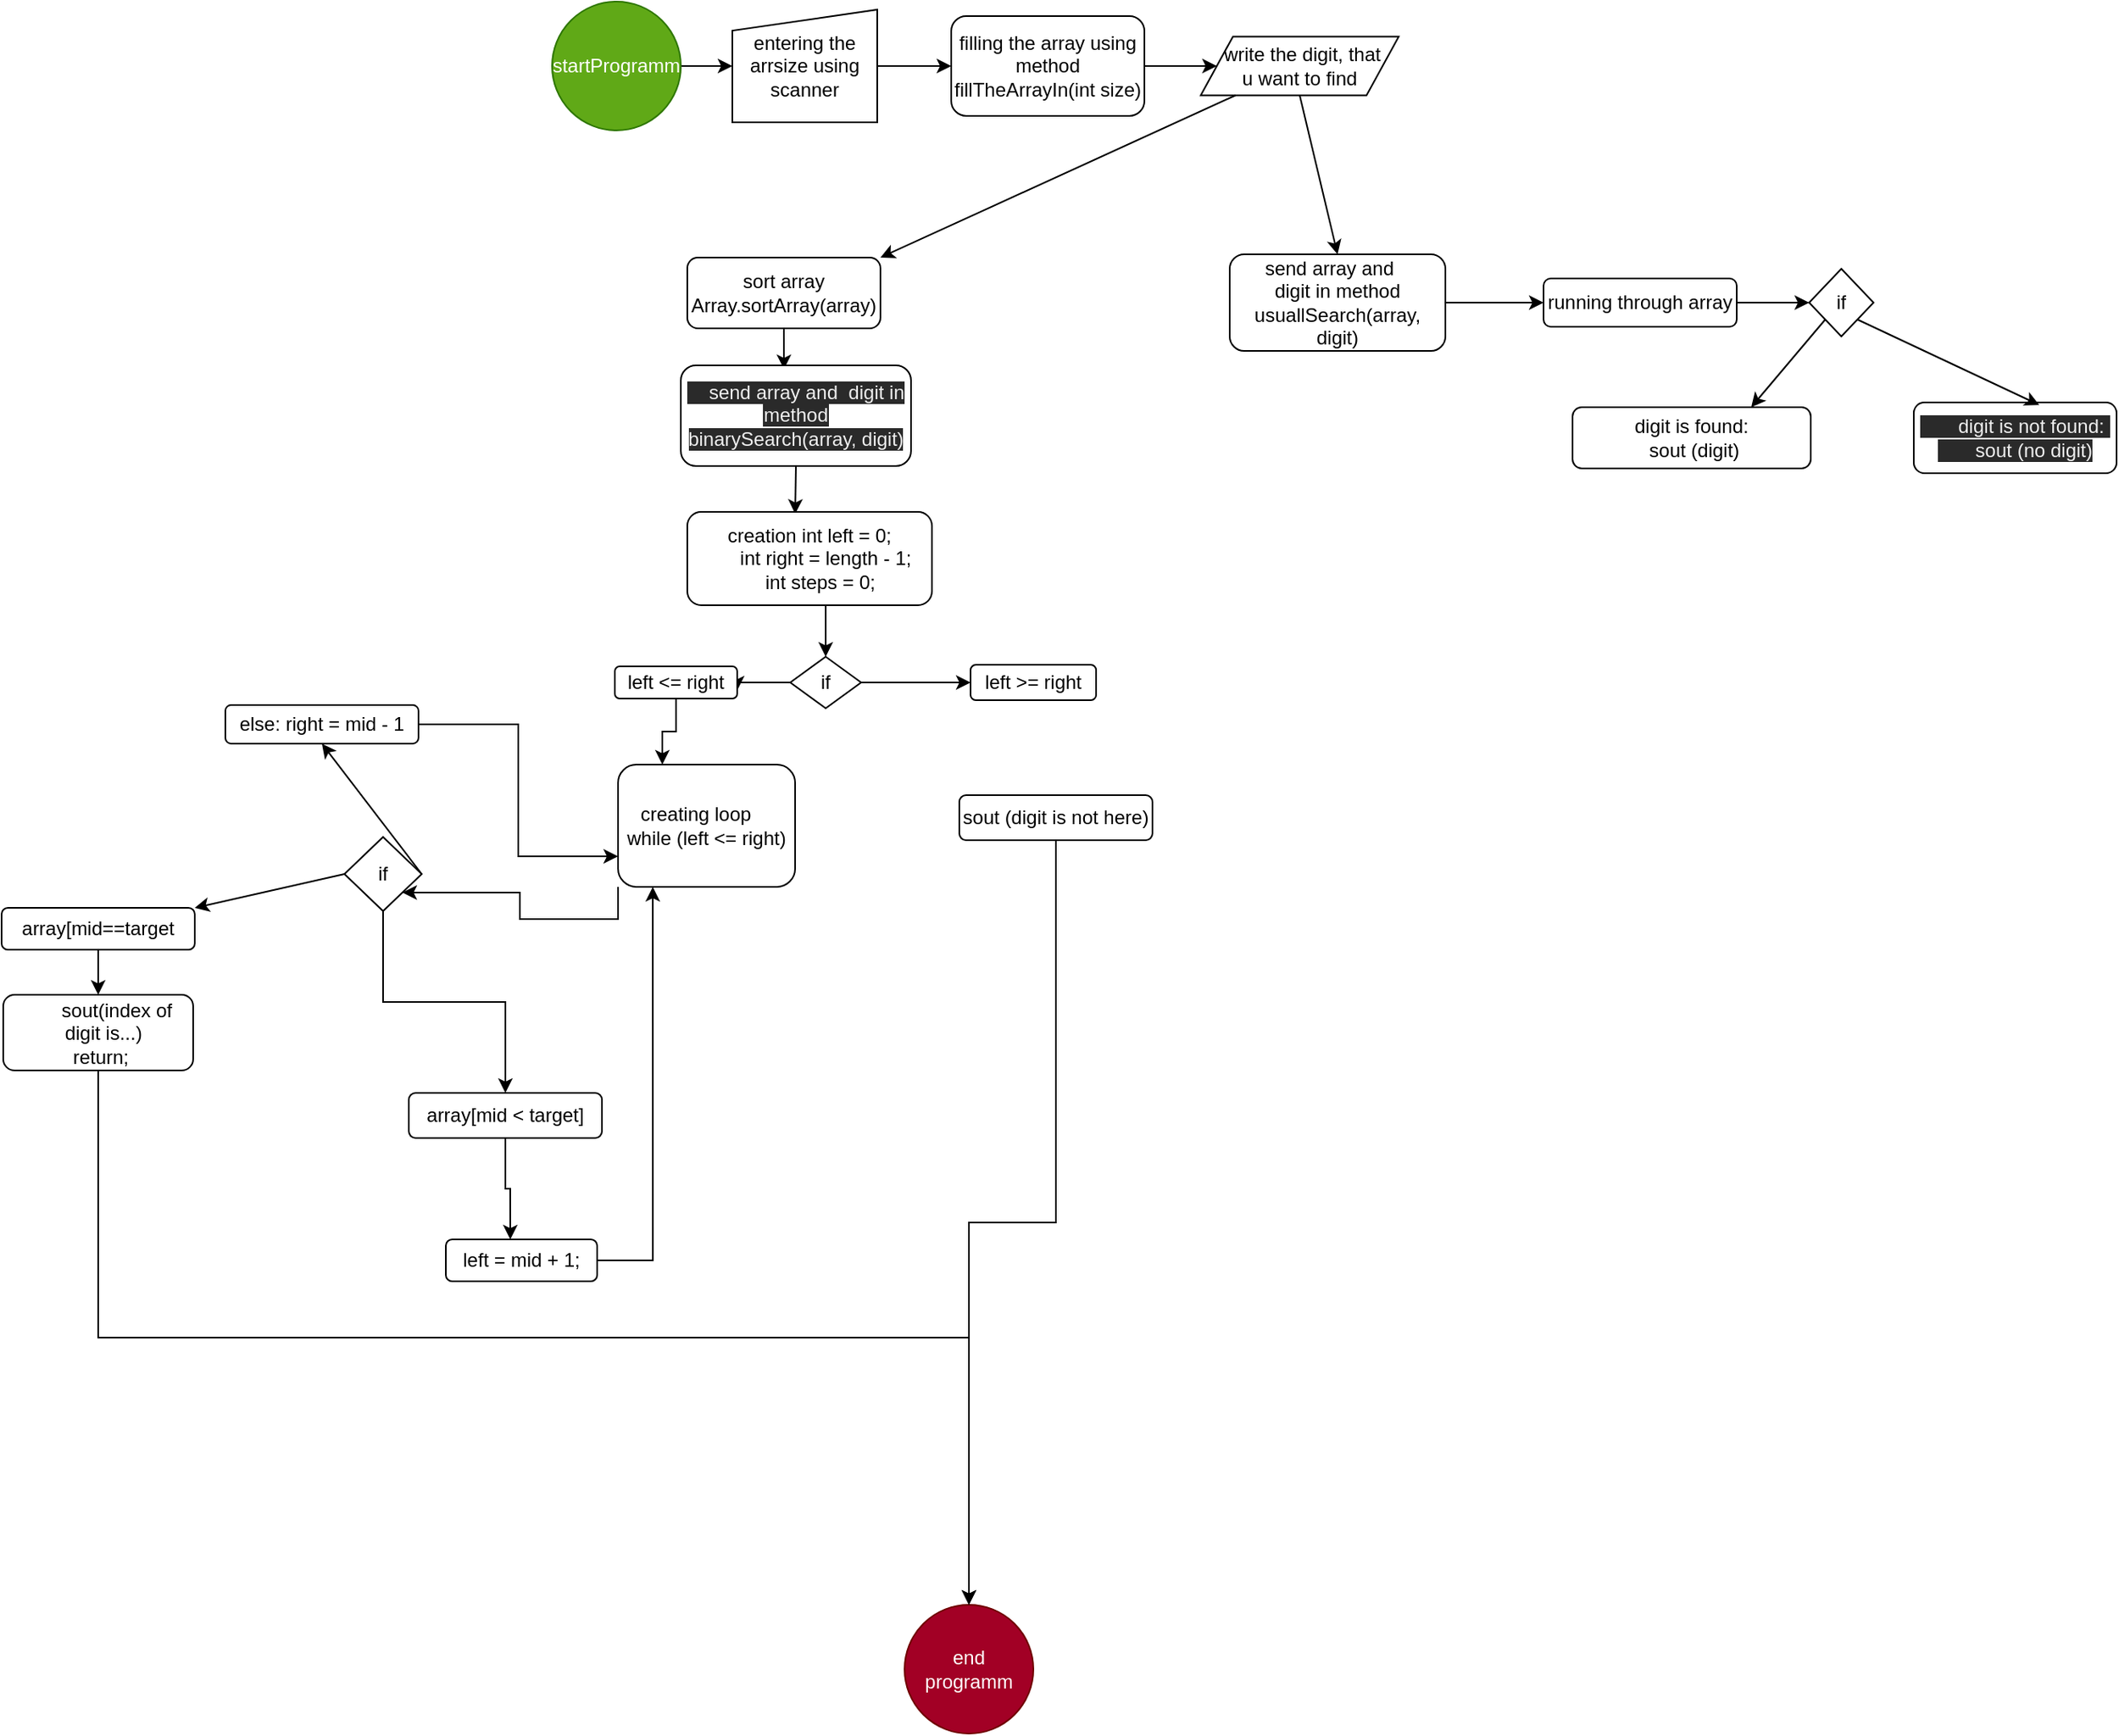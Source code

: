 <mxfile version="20.5.3" type="embed"><diagram id="OUYnMJX3onQ8x5UBOmD4" name="Page-1"><mxGraphModel dx="1064" dy="963" grid="0" gridSize="10" guides="1" tooltips="1" connect="1" arrows="1" fold="1" page="0" pageScale="1" pageWidth="850" pageHeight="1100" math="0" shadow="0"><root><mxCell id="0"/><mxCell id="1" parent="0"/><mxCell id="88" style="edgeStyle=orthogonalEdgeStyle;rounded=0;orthogonalLoop=1;jettySize=auto;html=1;exitX=1;exitY=0.5;exitDx=0;exitDy=0;entryX=0;entryY=0.5;entryDx=0;entryDy=0;" parent="1" source="61" target="62" edge="1"><mxGeometry relative="1" as="geometry"/></mxCell><mxCell id="61" value="startProgramm" style="ellipse;whiteSpace=wrap;html=1;aspect=fixed;fillColor=#60a917;fontColor=#ffffff;strokeColor=#2D7600;" parent="1" vertex="1"><mxGeometry x="28" y="-315" width="80" height="80" as="geometry"/></mxCell><mxCell id="89" style="edgeStyle=orthogonalEdgeStyle;rounded=0;orthogonalLoop=1;jettySize=auto;html=1;exitX=1;exitY=0.5;exitDx=0;exitDy=0;entryX=0;entryY=0.5;entryDx=0;entryDy=0;" parent="1" source="62" target="64" edge="1"><mxGeometry relative="1" as="geometry"/></mxCell><mxCell id="62" value="entering the arrsize using scanner" style="shape=manualInput;whiteSpace=wrap;html=1;size=13;" parent="1" vertex="1"><mxGeometry x="140" y="-310" width="90" height="70" as="geometry"/></mxCell><mxCell id="98" style="edgeStyle=orthogonalEdgeStyle;rounded=0;orthogonalLoop=1;jettySize=auto;html=1;exitX=1;exitY=0.5;exitDx=0;exitDy=0;entryX=0;entryY=0.5;entryDx=0;entryDy=0;" edge="1" parent="1" source="64" target="97"><mxGeometry relative="1" as="geometry"/></mxCell><mxCell id="64" value="filling the array using method fillTheArrayIn(int size)" style="rounded=1;whiteSpace=wrap;html=1;" parent="1" vertex="1"><mxGeometry x="276" y="-306" width="120" height="62" as="geometry"/></mxCell><mxCell id="81" value="end programm" style="ellipse;whiteSpace=wrap;html=1;aspect=fixed;fillColor=#a20025;fontColor=#ffffff;strokeColor=#6F0000;" parent="1" vertex="1"><mxGeometry x="247" y="681" width="80" height="80" as="geometry"/></mxCell><mxCell id="97" value="&amp;nbsp; &amp;nbsp; write the digit, that&amp;nbsp; &amp;nbsp; u want to find" style="shape=parallelogram;perimeter=parallelogramPerimeter;whiteSpace=wrap;html=1;fixedSize=1;" parent="1" vertex="1"><mxGeometry x="431" y="-293.25" width="123" height="36.5" as="geometry"/></mxCell><mxCell id="102" style="edgeStyle=orthogonalEdgeStyle;rounded=0;orthogonalLoop=1;jettySize=auto;html=1;exitX=1;exitY=0.5;exitDx=0;exitDy=0;entryX=0;entryY=0.5;entryDx=0;entryDy=0;" edge="1" parent="1" source="99" target="101"><mxGeometry relative="1" as="geometry"/></mxCell><mxCell id="99" value="&amp;nbsp; &amp;nbsp; send array and&amp;nbsp; &amp;nbsp; &amp;nbsp; &amp;nbsp; digit in method usuallSearch(array, digit)" style="rounded=1;whiteSpace=wrap;html=1;" vertex="1" parent="1"><mxGeometry x="449" y="-158" width="134" height="60" as="geometry"/></mxCell><mxCell id="100" value="" style="endArrow=classic;html=1;rounded=0;exitX=0.5;exitY=1;exitDx=0;exitDy=0;entryX=0.5;entryY=0;entryDx=0;entryDy=0;" edge="1" parent="1" source="97" target="99"><mxGeometry width="50" height="50" relative="1" as="geometry"><mxPoint x="351" y="-145" as="sourcePoint"/><mxPoint x="169" y="-229" as="targetPoint"/></mxGeometry></mxCell><mxCell id="106" style="edgeStyle=orthogonalEdgeStyle;rounded=0;orthogonalLoop=1;jettySize=auto;html=1;exitX=1;exitY=0.5;exitDx=0;exitDy=0;entryX=0;entryY=0.5;entryDx=0;entryDy=0;" edge="1" parent="1" source="101" target="103"><mxGeometry relative="1" as="geometry"/></mxCell><mxCell id="101" value="running through array" style="rounded=1;whiteSpace=wrap;html=1;" vertex="1" parent="1"><mxGeometry x="644" y="-143" width="120" height="30" as="geometry"/></mxCell><mxCell id="103" value="if" style="rhombus;whiteSpace=wrap;html=1;" vertex="1" parent="1"><mxGeometry x="809" y="-149" width="40" height="42" as="geometry"/></mxCell><mxCell id="107" value="&amp;nbsp; &amp;nbsp; &amp;nbsp; &amp;nbsp;digit is found:&amp;nbsp; &amp;nbsp; &amp;nbsp; &amp;nbsp; &amp;nbsp;sout (digit)" style="rounded=1;whiteSpace=wrap;html=1;" vertex="1" parent="1"><mxGeometry x="662" y="-63" width="148" height="38" as="geometry"/></mxCell><mxCell id="111" value="&#10;&lt;br style=&quot;color: rgb(240, 240, 240); font-family: Helvetica; font-size: 12px; font-style: normal; font-variant-ligatures: normal; font-variant-caps: normal; font-weight: 400; letter-spacing: normal; orphans: 2; text-align: center; text-indent: 0px; text-transform: none; widows: 2; word-spacing: 0px; -webkit-text-stroke-width: 0px; background-color: rgb(42, 42, 42); text-decoration-thickness: initial; text-decoration-style: initial; text-decoration-color: initial;&quot;&gt;&lt;span style=&quot;color: rgb(240, 240, 240); font-family: Helvetica; font-size: 12px; font-style: normal; font-variant-ligatures: normal; font-variant-caps: normal; font-weight: 400; letter-spacing: normal; orphans: 2; text-align: center; text-indent: 0px; text-transform: none; widows: 2; word-spacing: 0px; -webkit-text-stroke-width: 0px; text-decoration-thickness: initial; text-decoration-style: initial; text-decoration-color: initial; background-color: rgb(42, 42, 42); float: none; display: inline !important;&quot;&gt;&amp;nbsp; &amp;nbsp; &amp;nbsp; &amp;nbsp;digit is not found:&amp;nbsp; &amp;nbsp; &amp;nbsp; &amp;nbsp; &amp;nbsp;sout (no digit)&lt;/span&gt;&#10;&#10;" style="rounded=1;whiteSpace=wrap;html=1;" vertex="1" parent="1"><mxGeometry x="874" y="-66" width="126" height="44" as="geometry"/></mxCell><mxCell id="112" value="" style="endArrow=classic;html=1;rounded=0;exitX=1;exitY=1;exitDx=0;exitDy=0;entryX=0.619;entryY=0.036;entryDx=0;entryDy=0;entryPerimeter=0;" edge="1" parent="1" source="103" target="111"><mxGeometry width="50" height="50" relative="1" as="geometry"><mxPoint x="925" y="-134" as="sourcePoint"/><mxPoint x="975" y="-184" as="targetPoint"/></mxGeometry></mxCell><mxCell id="113" value="" style="endArrow=classic;html=1;rounded=0;entryX=0.75;entryY=0;entryDx=0;entryDy=0;exitX=0;exitY=1;exitDx=0;exitDy=0;" edge="1" parent="1" source="103" target="107"><mxGeometry width="50" height="50" relative="1" as="geometry"><mxPoint x="706" y="-83" as="sourcePoint"/><mxPoint x="750" y="-105" as="targetPoint"/></mxGeometry></mxCell><mxCell id="118" style="edgeStyle=orthogonalEdgeStyle;rounded=0;orthogonalLoop=1;jettySize=auto;html=1;exitX=0.5;exitY=1;exitDx=0;exitDy=0;entryX=0.448;entryY=0.037;entryDx=0;entryDy=0;entryPerimeter=0;" edge="1" parent="1" source="114" target="117"><mxGeometry relative="1" as="geometry"/></mxCell><mxCell id="114" value="sort array Array.sortArray(array)" style="rounded=1;whiteSpace=wrap;html=1;" vertex="1" parent="1"><mxGeometry x="112" y="-156" width="120" height="44" as="geometry"/></mxCell><mxCell id="115" value="" style="endArrow=classic;html=1;rounded=0;entryX=1;entryY=0;entryDx=0;entryDy=0;" edge="1" parent="1" source="97" target="114"><mxGeometry width="50" height="50" relative="1" as="geometry"><mxPoint x="317" y="-92" as="sourcePoint"/><mxPoint x="367" y="-142" as="targetPoint"/></mxGeometry></mxCell><mxCell id="121" style="edgeStyle=orthogonalEdgeStyle;rounded=0;orthogonalLoop=1;jettySize=auto;html=1;exitX=0.5;exitY=1;exitDx=0;exitDy=0;entryX=0.441;entryY=0.021;entryDx=0;entryDy=0;entryPerimeter=0;" edge="1" parent="1" source="117" target="119"><mxGeometry relative="1" as="geometry"/></mxCell><mxCell id="117" value="&#10;&lt;br style=&quot;color: rgb(240, 240, 240); font-family: Helvetica; font-size: 12px; font-style: normal; font-variant-ligatures: normal; font-variant-caps: normal; font-weight: 400; letter-spacing: normal; orphans: 2; text-align: center; text-indent: 0px; text-transform: none; widows: 2; word-spacing: 0px; -webkit-text-stroke-width: 0px; background-color: rgb(42, 42, 42); text-decoration-thickness: initial; text-decoration-style: initial; text-decoration-color: initial;&quot;&gt;&lt;span style=&quot;color: rgb(240, 240, 240); font-family: Helvetica; font-size: 12px; font-style: normal; font-variant-ligatures: normal; font-variant-caps: normal; font-weight: 400; letter-spacing: normal; orphans: 2; text-align: center; text-indent: 0px; text-transform: none; widows: 2; word-spacing: 0px; -webkit-text-stroke-width: 0px; text-decoration-thickness: initial; text-decoration-style: initial; text-decoration-color: initial; background-color: rgb(42, 42, 42); float: none; display: inline !important;&quot;&gt;&amp;nbsp; &amp;nbsp; send array and&amp;nbsp; digit in method binarySearch(array, digit)&lt;/span&gt;&#10;&#10;" style="rounded=1;whiteSpace=wrap;html=1;" vertex="1" parent="1"><mxGeometry x="108" y="-89" width="143" height="62.5" as="geometry"/></mxCell><mxCell id="144" style="edgeStyle=orthogonalEdgeStyle;rounded=0;orthogonalLoop=1;jettySize=auto;html=1;exitX=0.5;exitY=1;exitDx=0;exitDy=0;entryX=0.5;entryY=0;entryDx=0;entryDy=0;" edge="1" parent="1" source="119" target="142"><mxGeometry relative="1" as="geometry"/></mxCell><mxCell id="119" value="&amp;nbsp; &amp;nbsp; &amp;nbsp; &amp;nbsp;creation int left = 0;&amp;nbsp; &amp;nbsp; &amp;nbsp; &amp;nbsp; &amp;nbsp; &amp;nbsp; &amp;nbsp; &amp;nbsp; &amp;nbsp;int right = length - 1;&amp;nbsp; &amp;nbsp; &amp;nbsp; &amp;nbsp; int steps = 0;" style="rounded=1;whiteSpace=wrap;html=1;" vertex="1" parent="1"><mxGeometry x="112" y="2" width="152" height="58" as="geometry"/></mxCell><mxCell id="141" style="edgeStyle=orthogonalEdgeStyle;rounded=0;orthogonalLoop=1;jettySize=auto;html=1;exitX=0;exitY=1;exitDx=0;exitDy=0;entryX=1;entryY=1;entryDx=0;entryDy=0;" edge="1" parent="1" source="122" target="124"><mxGeometry relative="1" as="geometry"/></mxCell><mxCell id="122" value="&amp;nbsp; &amp;nbsp;creating loop&amp;nbsp; &amp;nbsp; &amp;nbsp; &amp;nbsp; while (left &amp;lt;= right)" style="rounded=1;whiteSpace=wrap;html=1;" vertex="1" parent="1"><mxGeometry x="69" y="159" width="110" height="76" as="geometry"/></mxCell><mxCell id="134" style="edgeStyle=orthogonalEdgeStyle;rounded=0;orthogonalLoop=1;jettySize=auto;html=1;exitX=0.5;exitY=1;exitDx=0;exitDy=0;entryX=0.5;entryY=0;entryDx=0;entryDy=0;" edge="1" parent="1" source="124" target="131"><mxGeometry relative="1" as="geometry"/></mxCell><mxCell id="124" value="if" style="rhombus;whiteSpace=wrap;html=1;" vertex="1" parent="1"><mxGeometry x="-101" y="204" width="48" height="46" as="geometry"/></mxCell><mxCell id="128" style="edgeStyle=orthogonalEdgeStyle;rounded=0;orthogonalLoop=1;jettySize=auto;html=1;exitX=0.5;exitY=1;exitDx=0;exitDy=0;" edge="1" parent="1" source="125" target="127"><mxGeometry relative="1" as="geometry"/></mxCell><mxCell id="125" value="array[mid==target" style="rounded=1;whiteSpace=wrap;html=1;" vertex="1" parent="1"><mxGeometry x="-314" y="248" width="120" height="26" as="geometry"/></mxCell><mxCell id="126" value="" style="endArrow=classic;html=1;rounded=0;entryX=1;entryY=0;entryDx=0;entryDy=0;exitX=0;exitY=0.5;exitDx=0;exitDy=0;" edge="1" parent="1" source="124" target="125"><mxGeometry width="50" height="50" relative="1" as="geometry"><mxPoint x="1" y="213" as="sourcePoint"/><mxPoint x="51" y="163" as="targetPoint"/></mxGeometry></mxCell><mxCell id="138" style="edgeStyle=orthogonalEdgeStyle;rounded=0;orthogonalLoop=1;jettySize=auto;html=1;exitX=0.5;exitY=1;exitDx=0;exitDy=0;entryX=0.5;entryY=0;entryDx=0;entryDy=0;" edge="1" parent="1" source="127" target="81"><mxGeometry relative="1" as="geometry"/></mxCell><mxCell id="127" value="&amp;nbsp; &amp;nbsp; &amp;nbsp; &amp;nbsp; &amp;nbsp; sout(index of&amp;nbsp; &amp;nbsp; &amp;nbsp; &amp;nbsp; &amp;nbsp; &amp;nbsp; &amp;nbsp; &amp;nbsp;digit is...)&amp;nbsp; &amp;nbsp; &amp;nbsp; &amp;nbsp; &amp;nbsp; &amp;nbsp;return;" style="rounded=1;whiteSpace=wrap;html=1;" vertex="1" parent="1"><mxGeometry x="-313" y="302" width="118" height="47" as="geometry"/></mxCell><mxCell id="133" style="edgeStyle=orthogonalEdgeStyle;rounded=0;orthogonalLoop=1;jettySize=auto;html=1;exitX=0.5;exitY=1;exitDx=0;exitDy=0;entryX=0.426;entryY=0;entryDx=0;entryDy=0;entryPerimeter=0;" edge="1" parent="1" source="131" target="132"><mxGeometry relative="1" as="geometry"/></mxCell><mxCell id="131" value="array[mid &amp;lt; target]" style="rounded=1;whiteSpace=wrap;html=1;" vertex="1" parent="1"><mxGeometry x="-61" y="363" width="120" height="28" as="geometry"/></mxCell><mxCell id="140" style="edgeStyle=orthogonalEdgeStyle;rounded=0;orthogonalLoop=1;jettySize=auto;html=1;exitX=1;exitY=0.5;exitDx=0;exitDy=0;entryX=0.196;entryY=1;entryDx=0;entryDy=0;entryPerimeter=0;" edge="1" parent="1" source="132" target="122"><mxGeometry relative="1" as="geometry"/></mxCell><mxCell id="132" value="left = mid + 1;" style="rounded=1;whiteSpace=wrap;html=1;" vertex="1" parent="1"><mxGeometry x="-38" y="454" width="94" height="26" as="geometry"/></mxCell><mxCell id="139" style="edgeStyle=orthogonalEdgeStyle;rounded=0;orthogonalLoop=1;jettySize=auto;html=1;exitX=1;exitY=0.5;exitDx=0;exitDy=0;entryX=0;entryY=0.75;entryDx=0;entryDy=0;" edge="1" parent="1" source="135" target="122"><mxGeometry relative="1" as="geometry"/></mxCell><mxCell id="135" value="else: right = mid - 1" style="rounded=1;whiteSpace=wrap;html=1;" vertex="1" parent="1"><mxGeometry x="-175" y="122" width="120" height="24" as="geometry"/></mxCell><mxCell id="136" value="" style="endArrow=classic;html=1;rounded=0;exitX=1;exitY=0.5;exitDx=0;exitDy=0;entryX=0.5;entryY=1;entryDx=0;entryDy=0;" edge="1" parent="1" source="124" target="135"><mxGeometry width="50" height="50" relative="1" as="geometry"><mxPoint x="255" y="43" as="sourcePoint"/><mxPoint x="305" y="-7" as="targetPoint"/></mxGeometry></mxCell><mxCell id="152" style="edgeStyle=orthogonalEdgeStyle;rounded=0;orthogonalLoop=1;jettySize=auto;html=1;exitX=0;exitY=0.5;exitDx=0;exitDy=0;entryX=1;entryY=0.75;entryDx=0;entryDy=0;" edge="1" parent="1" source="142" target="149"><mxGeometry relative="1" as="geometry"/></mxCell><mxCell id="156" style="edgeStyle=orthogonalEdgeStyle;rounded=0;orthogonalLoop=1;jettySize=auto;html=1;exitX=1;exitY=0.5;exitDx=0;exitDy=0;entryX=0;entryY=0.5;entryDx=0;entryDy=0;" edge="1" parent="1" source="142" target="154"><mxGeometry relative="1" as="geometry"/></mxCell><mxCell id="142" value="if" style="rhombus;whiteSpace=wrap;html=1;" vertex="1" parent="1"><mxGeometry x="176" y="92" width="44" height="32" as="geometry"/></mxCell><mxCell id="153" style="edgeStyle=orthogonalEdgeStyle;rounded=0;orthogonalLoop=1;jettySize=auto;html=1;exitX=0.5;exitY=1;exitDx=0;exitDy=0;entryX=0.25;entryY=0;entryDx=0;entryDy=0;" edge="1" parent="1" source="149" target="122"><mxGeometry relative="1" as="geometry"/></mxCell><mxCell id="149" value="left &amp;lt;= right" style="rounded=1;whiteSpace=wrap;html=1;" vertex="1" parent="1"><mxGeometry x="67" y="98" width="76" height="20" as="geometry"/></mxCell><mxCell id="154" value="left &amp;gt;= right" style="rounded=1;whiteSpace=wrap;html=1;" vertex="1" parent="1"><mxGeometry x="288" y="97" width="78" height="22" as="geometry"/></mxCell><mxCell id="161" style="edgeStyle=orthogonalEdgeStyle;rounded=0;orthogonalLoop=1;jettySize=auto;html=1;exitX=0.5;exitY=1;exitDx=0;exitDy=0;entryX=0.5;entryY=0;entryDx=0;entryDy=0;" edge="1" parent="1" source="160" target="81"><mxGeometry relative="1" as="geometry"/></mxCell><mxCell id="160" value="sout (digit is not here)" style="rounded=1;whiteSpace=wrap;html=1;" vertex="1" parent="1"><mxGeometry x="281" y="178" width="120" height="28" as="geometry"/></mxCell></root></mxGraphModel></diagram></mxfile>